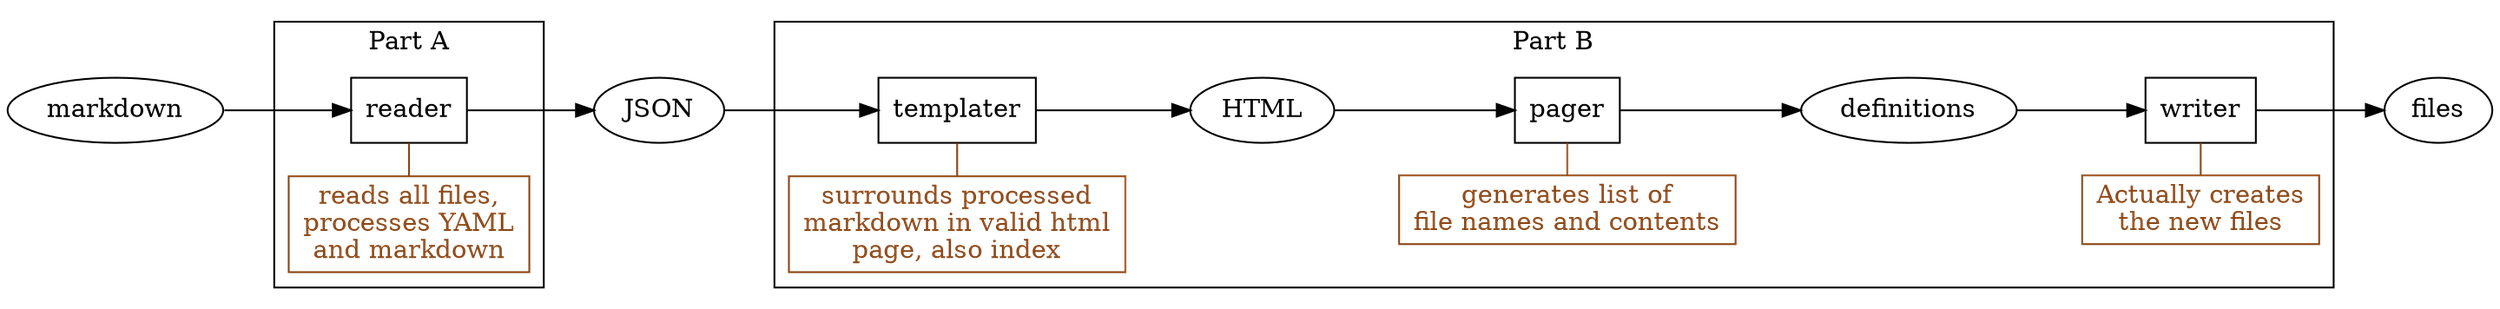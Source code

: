 digraph {
  rankdir = LR
  bgcolor=transparent

  subgraph cluster_stepA {
    label = "Part A"

    readerdesc -> reader [color=chocolate4 arrowhead=none]
    readerdesc [shape=box color=chocolate4 fontcolor=chocolate4 label="reads all files,\nprocesses YAML\nand markdown"]
    {rank=same; readerdesc, reader}
  }

  subgraph cluster_stepB {
    label = "Part B"
    templaterdesc -> templater [color=chocolate4 arrowhead=none]
    templaterdesc [shape=box color=chocolate4 fontcolor=chocolate4 label="surrounds processed\nmarkdown in valid html\npage, also index"]
    {rank=same; templaterdesc, templater}

    pagerdesc -> pager [color=chocolate4 arrowhead=none]
    pagerdesc [shape=box color=chocolate4 fontcolor=chocolate4 label="generates list of\nfile names and contents"]
    {rank=same; pagerdesc, pager}

    writerdesc -> writer [color=chocolate4 arrowhead=none]
    writerdesc [shape=box color=chocolate4 fontcolor=chocolate4 label="Actually creates\nthe new files"]
    {rank=same; writerdesc, writer}

    HTML, definitions
  }

  markdown -> reader -> JSON -> templater -> HTML -> pager -> definitions -> writer -> files
  reader, templater, pager, writer [shape=box]

}
